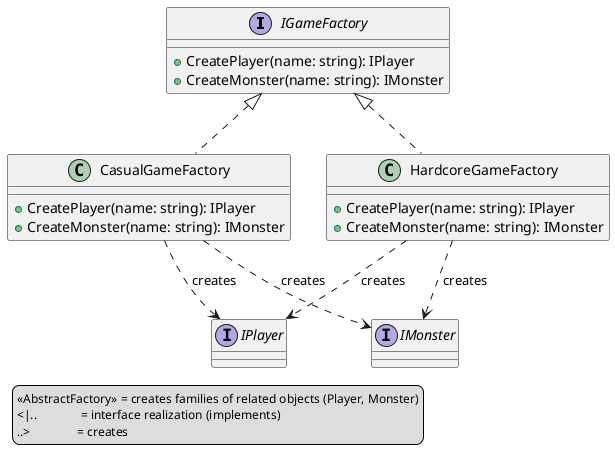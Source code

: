 @startuml AbstractFactory_PlayerMMO
skinparam legendFontSize 12

interface IGameFactory {
  +CreatePlayer(name: string): IPlayer
  +CreateMonster(name: string): IMonster
}

class CasualGameFactory {
  +CreatePlayer(name: string): IPlayer
  +CreateMonster(name: string): IMonster
}
class HardcoreGameFactory {
  +CreatePlayer(name: string): IPlayer
  +CreateMonster(name: string): IMonster
}

IGameFactory <|.. CasualGameFactory
IGameFactory <|.. HardcoreGameFactory

interface IPlayer
interface IMonster

CasualGameFactory ..> IPlayer : creates
CasualGameFactory ..> IMonster : creates
HardcoreGameFactory ..> IPlayer : creates
HardcoreGameFactory ..> IMonster : creates

legend left
  «AbstractFactory» = creates families of related objects (Player, Monster)
  <|..              = interface realization (implements)
  ..>               = creates
end legend
@enduml
